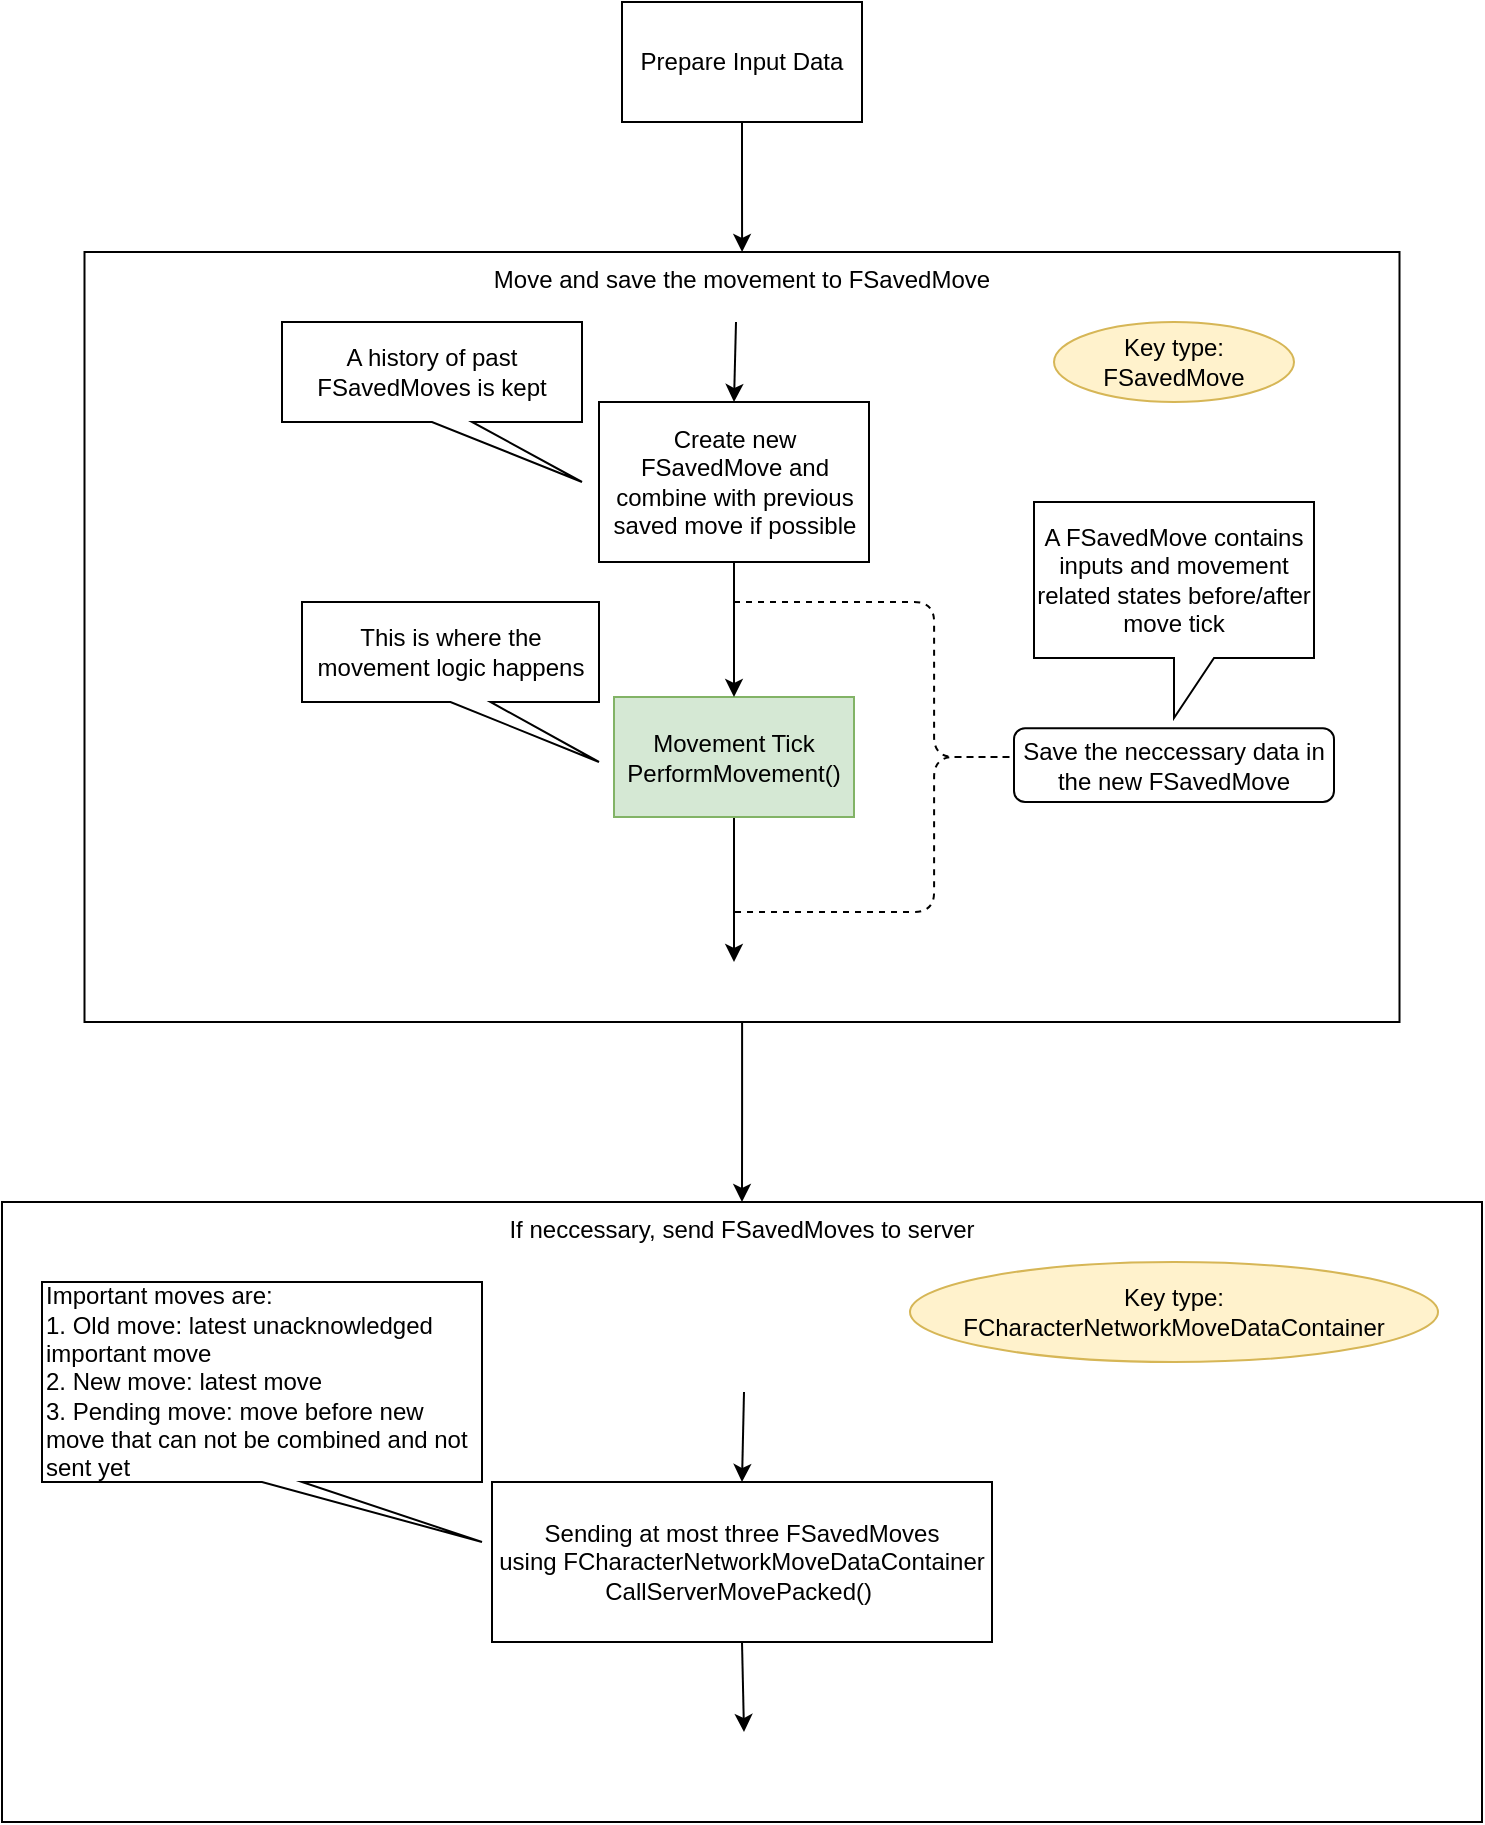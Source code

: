 <mxfile version="23.0.2" type="github">
  <diagram name="第 1 页" id="eNk743Lgy3ztg70Z9EB9">
    <mxGraphModel dx="2853" dy="1119" grid="1" gridSize="10" guides="1" tooltips="1" connect="1" arrows="1" fold="1" page="1" pageScale="1" pageWidth="827" pageHeight="1169" math="0" shadow="0">
      <root>
        <mxCell id="0" />
        <mxCell id="1" parent="0" />
        <mxCell id="QoKt7XNXczLMYl_EDJtm-24" style="edgeStyle=orthogonalEdgeStyle;rounded=0;orthogonalLoop=1;jettySize=auto;html=1;entryX=0.5;entryY=0;entryDx=0;entryDy=0;" edge="1" parent="1" source="QoKt7XNXczLMYl_EDJtm-15" target="QoKt7XNXczLMYl_EDJtm-21">
          <mxGeometry relative="1" as="geometry" />
        </mxCell>
        <mxCell id="QoKt7XNXczLMYl_EDJtm-15" value="Move and save the movement to FSavedMove" style="rounded=0;whiteSpace=wrap;html=1;horizontal=1;verticalAlign=top;align=center;" vertex="1" parent="1">
          <mxGeometry x="11.25" y="245" width="657.5" height="385" as="geometry" />
        </mxCell>
        <mxCell id="QoKt7XNXczLMYl_EDJtm-2" style="edgeStyle=orthogonalEdgeStyle;rounded=0;orthogonalLoop=1;jettySize=auto;html=1;" edge="1" parent="1" source="QoKt7XNXczLMYl_EDJtm-1" target="QoKt7XNXczLMYl_EDJtm-15">
          <mxGeometry relative="1" as="geometry">
            <mxPoint x="350" y="350" as="targetPoint" />
          </mxGeometry>
        </mxCell>
        <mxCell id="QoKt7XNXczLMYl_EDJtm-1" value="Prepare Input Data" style="rounded=0;whiteSpace=wrap;html=1;" vertex="1" parent="1">
          <mxGeometry x="280" y="120" width="120" height="60" as="geometry" />
        </mxCell>
        <mxCell id="QoKt7XNXczLMYl_EDJtm-9" style="edgeStyle=orthogonalEdgeStyle;rounded=0;orthogonalLoop=1;jettySize=auto;html=1;entryX=0.5;entryY=0;entryDx=0;entryDy=0;" edge="1" parent="1" source="QoKt7XNXczLMYl_EDJtm-3">
          <mxGeometry relative="1" as="geometry">
            <mxPoint x="336" y="600" as="targetPoint" />
          </mxGeometry>
        </mxCell>
        <mxCell id="QoKt7XNXczLMYl_EDJtm-3" value="Movement Tick&lt;br&gt;PerformMovement()" style="rounded=0;whiteSpace=wrap;html=1;fillColor=#d5e8d4;strokeColor=#82b366;" vertex="1" parent="1">
          <mxGeometry x="276" y="467.5" width="120" height="60" as="geometry" />
        </mxCell>
        <mxCell id="QoKt7XNXczLMYl_EDJtm-4" value="" style="shape=curlyBracket;whiteSpace=wrap;html=1;rounded=1;flipH=1;labelPosition=right;verticalLabelPosition=middle;align=left;verticalAlign=middle;size=0.333;dashed=1;" vertex="1" parent="1">
          <mxGeometry x="336" y="420" width="150" height="155" as="geometry" />
        </mxCell>
        <mxCell id="QoKt7XNXczLMYl_EDJtm-13" value="Save the neccessary data in the new FSavedMove" style="rounded=1;whiteSpace=wrap;html=1;" vertex="1" parent="1">
          <mxGeometry x="476" y="483.13" width="160" height="36.87" as="geometry" />
        </mxCell>
        <mxCell id="QoKt7XNXczLMYl_EDJtm-14" value="A FSavedMove contains inputs and movement related states before/after move tick" style="shape=callout;whiteSpace=wrap;html=1;perimeter=calloutPerimeter;" vertex="1" parent="1">
          <mxGeometry x="486" y="370" width="140" height="108" as="geometry" />
        </mxCell>
        <mxCell id="QoKt7XNXczLMYl_EDJtm-17" style="edgeStyle=orthogonalEdgeStyle;rounded=0;orthogonalLoop=1;jettySize=auto;html=1;entryX=0.5;entryY=0;entryDx=0;entryDy=0;" edge="1" parent="1" source="QoKt7XNXczLMYl_EDJtm-16" target="QoKt7XNXczLMYl_EDJtm-3">
          <mxGeometry relative="1" as="geometry" />
        </mxCell>
        <mxCell id="QoKt7XNXczLMYl_EDJtm-16" value="Create new FSavedMove and combine with previous saved move if possible" style="rounded=0;whiteSpace=wrap;html=1;" vertex="1" parent="1">
          <mxGeometry x="268.5" y="320" width="135" height="80" as="geometry" />
        </mxCell>
        <mxCell id="QoKt7XNXczLMYl_EDJtm-18" value="This is where the movement logic happens" style="shape=callout;whiteSpace=wrap;html=1;perimeter=calloutPerimeter;position2=1;" vertex="1" parent="1">
          <mxGeometry x="120" y="420" width="148.5" height="80" as="geometry" />
        </mxCell>
        <mxCell id="QoKt7XNXczLMYl_EDJtm-19" value="A history of past FSavedMoves is kept" style="shape=callout;whiteSpace=wrap;html=1;perimeter=calloutPerimeter;position2=1;" vertex="1" parent="1">
          <mxGeometry x="110" y="280" width="150" height="80" as="geometry" />
        </mxCell>
        <mxCell id="QoKt7XNXczLMYl_EDJtm-20" value="" style="endArrow=classic;html=1;rounded=0;entryX=0.5;entryY=0;entryDx=0;entryDy=0;" edge="1" parent="1" target="QoKt7XNXczLMYl_EDJtm-16">
          <mxGeometry width="50" height="50" relative="1" as="geometry">
            <mxPoint x="337" y="280" as="sourcePoint" />
            <mxPoint x="370" y="260" as="targetPoint" />
          </mxGeometry>
        </mxCell>
        <mxCell id="QoKt7XNXczLMYl_EDJtm-21" value="If neccessary, send FSavedMoves to server" style="rounded=0;whiteSpace=wrap;html=1;verticalAlign=top;" vertex="1" parent="1">
          <mxGeometry x="-30" y="720" width="740" height="310" as="geometry" />
        </mxCell>
        <mxCell id="QoKt7XNXczLMYl_EDJtm-23" value="Key type: FSavedMove" style="ellipse;whiteSpace=wrap;html=1;fillColor=#fff2cc;strokeColor=#d6b656;" vertex="1" parent="1">
          <mxGeometry x="496" y="280" width="120" height="40" as="geometry" />
        </mxCell>
        <mxCell id="QoKt7XNXczLMYl_EDJtm-25" value="Key type: FCharacterNetworkMoveDataContainer" style="ellipse;whiteSpace=wrap;html=1;fillColor=#fff2cc;strokeColor=#d6b656;" vertex="1" parent="1">
          <mxGeometry x="424" y="750" width="264" height="50" as="geometry" />
        </mxCell>
        <mxCell id="QoKt7XNXczLMYl_EDJtm-26" value="Sending at most three FSavedMoves using&amp;nbsp;FCharacterNetworkMoveDataContainer&lt;br&gt;CallServerMovePacked()&lt;span style=&quot;background-color: initial;&quot;&gt;&amp;nbsp;&lt;/span&gt;" style="rounded=0;whiteSpace=wrap;html=1;" vertex="1" parent="1">
          <mxGeometry x="215" y="860" width="250" height="80" as="geometry" />
        </mxCell>
        <mxCell id="QoKt7XNXczLMYl_EDJtm-27" value="Important moves are:&lt;br&gt;1. Old move: latest unacknowledged important move&lt;br&gt;2. New move: latest move&lt;br&gt;3. Pending move: move before new move that can not be combined and not sent yet" style="shape=callout;whiteSpace=wrap;html=1;perimeter=calloutPerimeter;align=left;position2=1;" vertex="1" parent="1">
          <mxGeometry x="-10" y="760" width="220" height="130" as="geometry" />
        </mxCell>
        <mxCell id="QoKt7XNXczLMYl_EDJtm-28" value="" style="endArrow=classic;html=1;rounded=0;entryX=0.5;entryY=0;entryDx=0;entryDy=0;" edge="1" parent="1" target="QoKt7XNXczLMYl_EDJtm-26">
          <mxGeometry width="50" height="50" relative="1" as="geometry">
            <mxPoint x="341" y="815" as="sourcePoint" />
            <mxPoint x="370" y="770" as="targetPoint" />
          </mxGeometry>
        </mxCell>
        <mxCell id="QoKt7XNXczLMYl_EDJtm-29" value="" style="endArrow=classic;html=1;rounded=0;exitX=0.5;exitY=1;exitDx=0;exitDy=0;" edge="1" parent="1" source="QoKt7XNXczLMYl_EDJtm-26">
          <mxGeometry width="50" height="50" relative="1" as="geometry">
            <mxPoint x="440" y="1140" as="sourcePoint" />
            <mxPoint x="341" y="985" as="targetPoint" />
          </mxGeometry>
        </mxCell>
      </root>
    </mxGraphModel>
  </diagram>
</mxfile>
